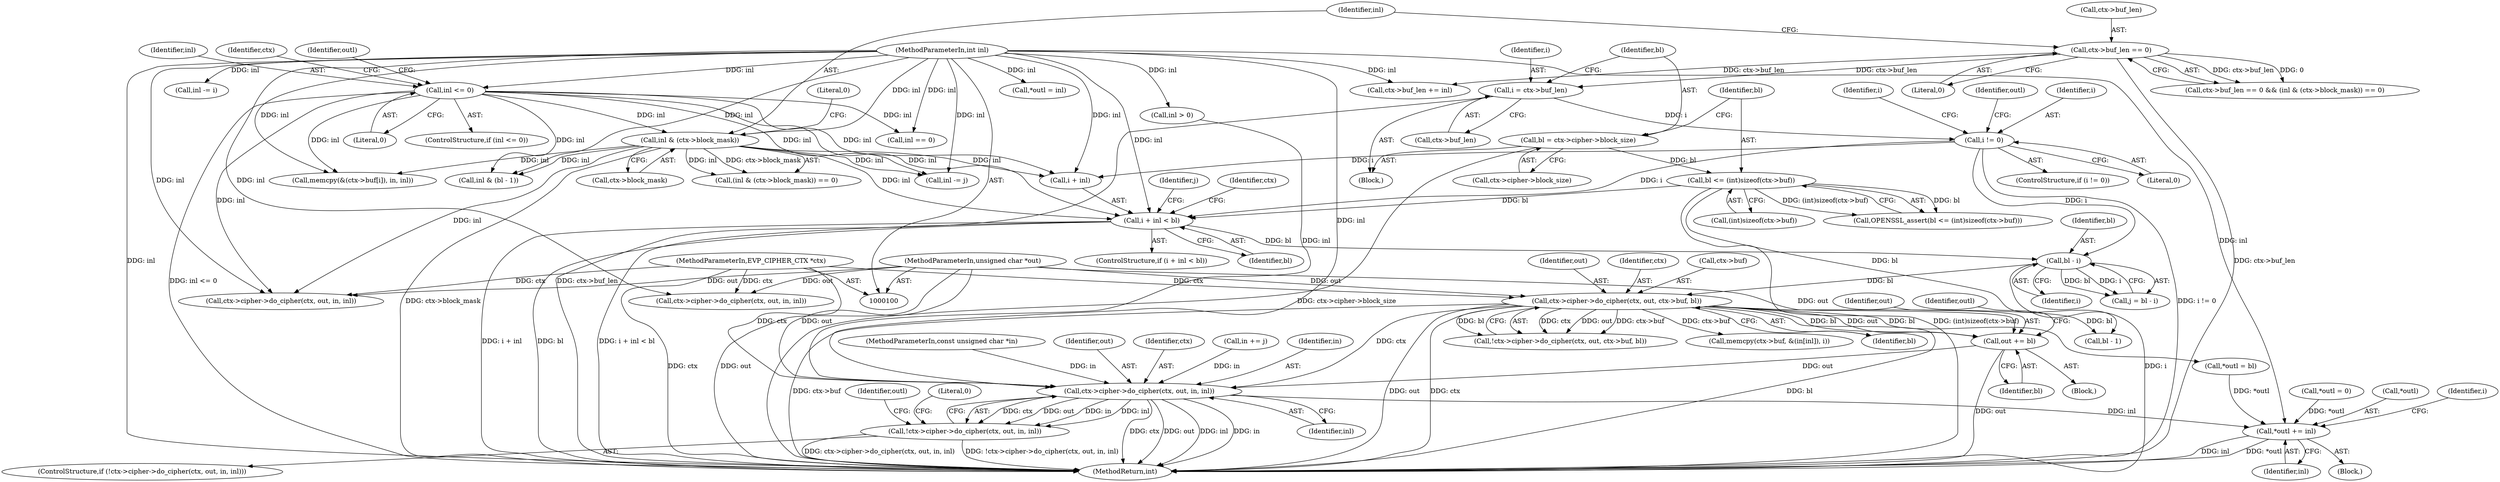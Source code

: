 digraph "0_openssl_3f3582139fbb259a1c3cbb0a25236500a409bf26@pointer" {
"1000274" [label="(Call,out += bl)"];
"1000259" [label="(Call,ctx->cipher->do_cipher(ctx, out, ctx->buf, bl))"];
"1000101" [label="(MethodParameterIn,EVP_CIPHER_CTX *ctx)"];
"1000102" [label="(MethodParameterIn,unsigned char *out)"];
"1000245" [label="(Call,bl - i)"];
"1000215" [label="(Call,i + inl < bl)"];
"1000210" [label="(Call,i != 0)"];
"1000188" [label="(Call,i = ctx->buf_len)"];
"1000154" [label="(Call,ctx->buf_len == 0)"];
"1000140" [label="(Call,inl <= 0)"];
"1000105" [label="(MethodParameterIn,int inl)"];
"1000160" [label="(Call,inl & (ctx->block_mask))"];
"1000201" [label="(Call,bl <= (int)sizeof(ctx->buf))"];
"1000193" [label="(Call,bl = ctx->cipher->block_size)"];
"1000303" [label="(Call,ctx->cipher->do_cipher(ctx, out, in, inl))"];
"1000302" [label="(Call,!ctx->cipher->do_cipher(ctx, out, in, inl))"];
"1000310" [label="(Call,*outl += inl)"];
"1000334" [label="(MethodReturn,int)"];
"1000246" [label="(Identifier,bl)"];
"1000244" [label="(Identifier,j)"];
"1000195" [label="(Call,ctx->cipher->block_size)"];
"1000142" [label="(Literal,0)"];
"1000282" [label="(Call,*outl = 0)"];
"1000105" [label="(MethodParameterIn,int inl)"];
"1000140" [label="(Call,inl <= 0)"];
"1000153" [label="(Call,ctx->buf_len == 0 && (inl & (ctx->block_mask)) == 0)"];
"1000155" [label="(Call,ctx->buf_len)"];
"1000300" [label="(Block,)"];
"1000258" [label="(Call,!ctx->cipher->do_cipher(ctx, out, ctx->buf, bl))"];
"1000216" [label="(Call,i + inl)"];
"1000106" [label="(Block,)"];
"1000297" [label="(Call,inl > 0)"];
"1000276" [label="(Identifier,bl)"];
"1000104" [label="(MethodParameterIn,const unsigned char *in)"];
"1000193" [label="(Call,bl = ctx->cipher->block_size)"];
"1000189" [label="(Identifier,i)"];
"1000318" [label="(Call,memcpy(ctx->buf, &(in[inl]), i))"];
"1000212" [label="(Literal,0)"];
"1000217" [label="(Identifier,i)"];
"1000277" [label="(Call,*outl = bl)"];
"1000121" [label="(Call,ctx->cipher->do_cipher(ctx, out, in, inl))"];
"1000302" [label="(Call,!ctx->cipher->do_cipher(ctx, out, in, inl))"];
"1000194" [label="(Identifier,bl)"];
"1000210" [label="(Call,i != 0)"];
"1000259" [label="(Call,ctx->cipher->do_cipher(ctx, out, ctx->buf, bl))"];
"1000101" [label="(MethodParameterIn,EVP_CIPHER_CTX *ctx)"];
"1000141" [label="(Identifier,inl)"];
"1000162" [label="(Call,ctx->block_mask)"];
"1000156" [label="(Identifier,ctx)"];
"1000242" [label="(Block,)"];
"1000265" [label="(Identifier,bl)"];
"1000261" [label="(Identifier,out)"];
"1000203" [label="(Call,(int)sizeof(ctx->buf))"];
"1000312" [label="(Identifier,outl)"];
"1000284" [label="(Identifier,outl)"];
"1000219" [label="(Identifier,bl)"];
"1000209" [label="(ControlStructure,if (i != 0))"];
"1000275" [label="(Identifier,out)"];
"1000260" [label="(Identifier,ctx)"];
"1000274" [label="(Call,out += bl)"];
"1000305" [label="(Identifier,out)"];
"1000303" [label="(Call,ctx->cipher->do_cipher(ctx, out, in, inl))"];
"1000158" [label="(Literal,0)"];
"1000214" [label="(ControlStructure,if (i + inl < bl))"];
"1000188" [label="(Call,i = ctx->buf_len)"];
"1000279" [label="(Identifier,outl)"];
"1000262" [label="(Call,ctx->buf)"];
"1000154" [label="(Call,ctx->buf_len == 0)"];
"1000268" [label="(Call,inl -= j)"];
"1000311" [label="(Call,*outl)"];
"1000310" [label="(Call,*outl += inl)"];
"1000165" [label="(Literal,0)"];
"1000309" [label="(Literal,0)"];
"1000202" [label="(Identifier,bl)"];
"1000211" [label="(Identifier,i)"];
"1000149" [label="(Call,inl == 0)"];
"1000102" [label="(MethodParameterIn,unsigned char *out)"];
"1000225" [label="(Identifier,ctx)"];
"1000304" [label="(Identifier,ctx)"];
"1000307" [label="(Identifier,inl)"];
"1000146" [label="(Identifier,outl)"];
"1000243" [label="(Call,j = bl - i)"];
"1000190" [label="(Call,ctx->buf_len)"];
"1000200" [label="(Call,OPENSSL_assert(bl <= (int)sizeof(ctx->buf)))"];
"1000168" [label="(Call,ctx->cipher->do_cipher(ctx, out, in, inl))"];
"1000316" [label="(Identifier,i)"];
"1000161" [label="(Identifier,inl)"];
"1000301" [label="(ControlStructure,if (!ctx->cipher->do_cipher(ctx, out, in, inl)))"];
"1000160" [label="(Call,inl & (ctx->block_mask))"];
"1000174" [label="(Call,*outl = inl)"];
"1000290" [label="(Call,bl - 1)"];
"1000230" [label="(Call,ctx->buf_len += inl)"];
"1000221" [label="(Call,memcpy(&(ctx->buf[i]), in, inl))"];
"1000313" [label="(Identifier,inl)"];
"1000271" [label="(Call,in += j)"];
"1000201" [label="(Call,bl <= (int)sizeof(ctx->buf))"];
"1000306" [label="(Identifier,in)"];
"1000139" [label="(ControlStructure,if (inl <= 0))"];
"1000247" [label="(Identifier,i)"];
"1000288" [label="(Call,inl & (bl - 1))"];
"1000159" [label="(Call,(inl & (ctx->block_mask)) == 0)"];
"1000245" [label="(Call,bl - i)"];
"1000293" [label="(Call,inl -= i)"];
"1000215" [label="(Call,i + inl < bl)"];
"1000274" -> "1000242"  [label="AST: "];
"1000274" -> "1000276"  [label="CFG: "];
"1000275" -> "1000274"  [label="AST: "];
"1000276" -> "1000274"  [label="AST: "];
"1000279" -> "1000274"  [label="CFG: "];
"1000274" -> "1000334"  [label="DDG: out"];
"1000259" -> "1000274"  [label="DDG: bl"];
"1000259" -> "1000274"  [label="DDG: out"];
"1000102" -> "1000274"  [label="DDG: out"];
"1000274" -> "1000303"  [label="DDG: out"];
"1000259" -> "1000258"  [label="AST: "];
"1000259" -> "1000265"  [label="CFG: "];
"1000260" -> "1000259"  [label="AST: "];
"1000261" -> "1000259"  [label="AST: "];
"1000262" -> "1000259"  [label="AST: "];
"1000265" -> "1000259"  [label="AST: "];
"1000258" -> "1000259"  [label="CFG: "];
"1000259" -> "1000334"  [label="DDG: ctx"];
"1000259" -> "1000334"  [label="DDG: bl"];
"1000259" -> "1000334"  [label="DDG: ctx->buf"];
"1000259" -> "1000334"  [label="DDG: out"];
"1000259" -> "1000258"  [label="DDG: ctx"];
"1000259" -> "1000258"  [label="DDG: out"];
"1000259" -> "1000258"  [label="DDG: ctx->buf"];
"1000259" -> "1000258"  [label="DDG: bl"];
"1000101" -> "1000259"  [label="DDG: ctx"];
"1000102" -> "1000259"  [label="DDG: out"];
"1000245" -> "1000259"  [label="DDG: bl"];
"1000259" -> "1000277"  [label="DDG: bl"];
"1000259" -> "1000290"  [label="DDG: bl"];
"1000259" -> "1000303"  [label="DDG: ctx"];
"1000259" -> "1000318"  [label="DDG: ctx->buf"];
"1000101" -> "1000100"  [label="AST: "];
"1000101" -> "1000334"  [label="DDG: ctx"];
"1000101" -> "1000121"  [label="DDG: ctx"];
"1000101" -> "1000168"  [label="DDG: ctx"];
"1000101" -> "1000303"  [label="DDG: ctx"];
"1000102" -> "1000100"  [label="AST: "];
"1000102" -> "1000334"  [label="DDG: out"];
"1000102" -> "1000121"  [label="DDG: out"];
"1000102" -> "1000168"  [label="DDG: out"];
"1000102" -> "1000303"  [label="DDG: out"];
"1000245" -> "1000243"  [label="AST: "];
"1000245" -> "1000247"  [label="CFG: "];
"1000246" -> "1000245"  [label="AST: "];
"1000247" -> "1000245"  [label="AST: "];
"1000243" -> "1000245"  [label="CFG: "];
"1000245" -> "1000334"  [label="DDG: i"];
"1000245" -> "1000243"  [label="DDG: bl"];
"1000245" -> "1000243"  [label="DDG: i"];
"1000215" -> "1000245"  [label="DDG: bl"];
"1000210" -> "1000245"  [label="DDG: i"];
"1000215" -> "1000214"  [label="AST: "];
"1000215" -> "1000219"  [label="CFG: "];
"1000216" -> "1000215"  [label="AST: "];
"1000219" -> "1000215"  [label="AST: "];
"1000225" -> "1000215"  [label="CFG: "];
"1000244" -> "1000215"  [label="CFG: "];
"1000215" -> "1000334"  [label="DDG: i + inl"];
"1000215" -> "1000334"  [label="DDG: bl"];
"1000215" -> "1000334"  [label="DDG: i + inl < bl"];
"1000210" -> "1000215"  [label="DDG: i"];
"1000140" -> "1000215"  [label="DDG: inl"];
"1000160" -> "1000215"  [label="DDG: inl"];
"1000105" -> "1000215"  [label="DDG: inl"];
"1000201" -> "1000215"  [label="DDG: bl"];
"1000210" -> "1000209"  [label="AST: "];
"1000210" -> "1000212"  [label="CFG: "];
"1000211" -> "1000210"  [label="AST: "];
"1000212" -> "1000210"  [label="AST: "];
"1000217" -> "1000210"  [label="CFG: "];
"1000284" -> "1000210"  [label="CFG: "];
"1000210" -> "1000334"  [label="DDG: i != 0"];
"1000188" -> "1000210"  [label="DDG: i"];
"1000210" -> "1000216"  [label="DDG: i"];
"1000188" -> "1000106"  [label="AST: "];
"1000188" -> "1000190"  [label="CFG: "];
"1000189" -> "1000188"  [label="AST: "];
"1000190" -> "1000188"  [label="AST: "];
"1000194" -> "1000188"  [label="CFG: "];
"1000188" -> "1000334"  [label="DDG: ctx->buf_len"];
"1000154" -> "1000188"  [label="DDG: ctx->buf_len"];
"1000154" -> "1000153"  [label="AST: "];
"1000154" -> "1000158"  [label="CFG: "];
"1000155" -> "1000154"  [label="AST: "];
"1000158" -> "1000154"  [label="AST: "];
"1000161" -> "1000154"  [label="CFG: "];
"1000153" -> "1000154"  [label="CFG: "];
"1000154" -> "1000334"  [label="DDG: ctx->buf_len"];
"1000154" -> "1000153"  [label="DDG: ctx->buf_len"];
"1000154" -> "1000153"  [label="DDG: 0"];
"1000154" -> "1000230"  [label="DDG: ctx->buf_len"];
"1000140" -> "1000139"  [label="AST: "];
"1000140" -> "1000142"  [label="CFG: "];
"1000141" -> "1000140"  [label="AST: "];
"1000142" -> "1000140"  [label="AST: "];
"1000146" -> "1000140"  [label="CFG: "];
"1000156" -> "1000140"  [label="CFG: "];
"1000140" -> "1000334"  [label="DDG: inl <= 0"];
"1000105" -> "1000140"  [label="DDG: inl"];
"1000140" -> "1000149"  [label="DDG: inl"];
"1000140" -> "1000160"  [label="DDG: inl"];
"1000140" -> "1000168"  [label="DDG: inl"];
"1000140" -> "1000216"  [label="DDG: inl"];
"1000140" -> "1000221"  [label="DDG: inl"];
"1000140" -> "1000268"  [label="DDG: inl"];
"1000140" -> "1000288"  [label="DDG: inl"];
"1000105" -> "1000100"  [label="AST: "];
"1000105" -> "1000334"  [label="DDG: inl"];
"1000105" -> "1000121"  [label="DDG: inl"];
"1000105" -> "1000149"  [label="DDG: inl"];
"1000105" -> "1000160"  [label="DDG: inl"];
"1000105" -> "1000168"  [label="DDG: inl"];
"1000105" -> "1000174"  [label="DDG: inl"];
"1000105" -> "1000216"  [label="DDG: inl"];
"1000105" -> "1000221"  [label="DDG: inl"];
"1000105" -> "1000230"  [label="DDG: inl"];
"1000105" -> "1000268"  [label="DDG: inl"];
"1000105" -> "1000288"  [label="DDG: inl"];
"1000105" -> "1000293"  [label="DDG: inl"];
"1000105" -> "1000297"  [label="DDG: inl"];
"1000105" -> "1000303"  [label="DDG: inl"];
"1000105" -> "1000310"  [label="DDG: inl"];
"1000160" -> "1000159"  [label="AST: "];
"1000160" -> "1000162"  [label="CFG: "];
"1000161" -> "1000160"  [label="AST: "];
"1000162" -> "1000160"  [label="AST: "];
"1000165" -> "1000160"  [label="CFG: "];
"1000160" -> "1000334"  [label="DDG: ctx->block_mask"];
"1000160" -> "1000159"  [label="DDG: inl"];
"1000160" -> "1000159"  [label="DDG: ctx->block_mask"];
"1000160" -> "1000168"  [label="DDG: inl"];
"1000160" -> "1000216"  [label="DDG: inl"];
"1000160" -> "1000221"  [label="DDG: inl"];
"1000160" -> "1000268"  [label="DDG: inl"];
"1000160" -> "1000288"  [label="DDG: inl"];
"1000201" -> "1000200"  [label="AST: "];
"1000201" -> "1000203"  [label="CFG: "];
"1000202" -> "1000201"  [label="AST: "];
"1000203" -> "1000201"  [label="AST: "];
"1000200" -> "1000201"  [label="CFG: "];
"1000201" -> "1000334"  [label="DDG: (int)sizeof(ctx->buf)"];
"1000201" -> "1000200"  [label="DDG: bl"];
"1000201" -> "1000200"  [label="DDG: (int)sizeof(ctx->buf)"];
"1000193" -> "1000201"  [label="DDG: bl"];
"1000201" -> "1000290"  [label="DDG: bl"];
"1000193" -> "1000106"  [label="AST: "];
"1000193" -> "1000195"  [label="CFG: "];
"1000194" -> "1000193"  [label="AST: "];
"1000195" -> "1000193"  [label="AST: "];
"1000202" -> "1000193"  [label="CFG: "];
"1000193" -> "1000334"  [label="DDG: ctx->cipher->block_size"];
"1000303" -> "1000302"  [label="AST: "];
"1000303" -> "1000307"  [label="CFG: "];
"1000304" -> "1000303"  [label="AST: "];
"1000305" -> "1000303"  [label="AST: "];
"1000306" -> "1000303"  [label="AST: "];
"1000307" -> "1000303"  [label="AST: "];
"1000302" -> "1000303"  [label="CFG: "];
"1000303" -> "1000334"  [label="DDG: ctx"];
"1000303" -> "1000334"  [label="DDG: out"];
"1000303" -> "1000334"  [label="DDG: inl"];
"1000303" -> "1000334"  [label="DDG: in"];
"1000303" -> "1000302"  [label="DDG: ctx"];
"1000303" -> "1000302"  [label="DDG: out"];
"1000303" -> "1000302"  [label="DDG: in"];
"1000303" -> "1000302"  [label="DDG: inl"];
"1000271" -> "1000303"  [label="DDG: in"];
"1000104" -> "1000303"  [label="DDG: in"];
"1000297" -> "1000303"  [label="DDG: inl"];
"1000303" -> "1000310"  [label="DDG: inl"];
"1000302" -> "1000301"  [label="AST: "];
"1000309" -> "1000302"  [label="CFG: "];
"1000312" -> "1000302"  [label="CFG: "];
"1000302" -> "1000334"  [label="DDG: ctx->cipher->do_cipher(ctx, out, in, inl)"];
"1000302" -> "1000334"  [label="DDG: !ctx->cipher->do_cipher(ctx, out, in, inl)"];
"1000310" -> "1000300"  [label="AST: "];
"1000310" -> "1000313"  [label="CFG: "];
"1000311" -> "1000310"  [label="AST: "];
"1000313" -> "1000310"  [label="AST: "];
"1000316" -> "1000310"  [label="CFG: "];
"1000310" -> "1000334"  [label="DDG: inl"];
"1000310" -> "1000334"  [label="DDG: *outl"];
"1000277" -> "1000310"  [label="DDG: *outl"];
"1000282" -> "1000310"  [label="DDG: *outl"];
}
